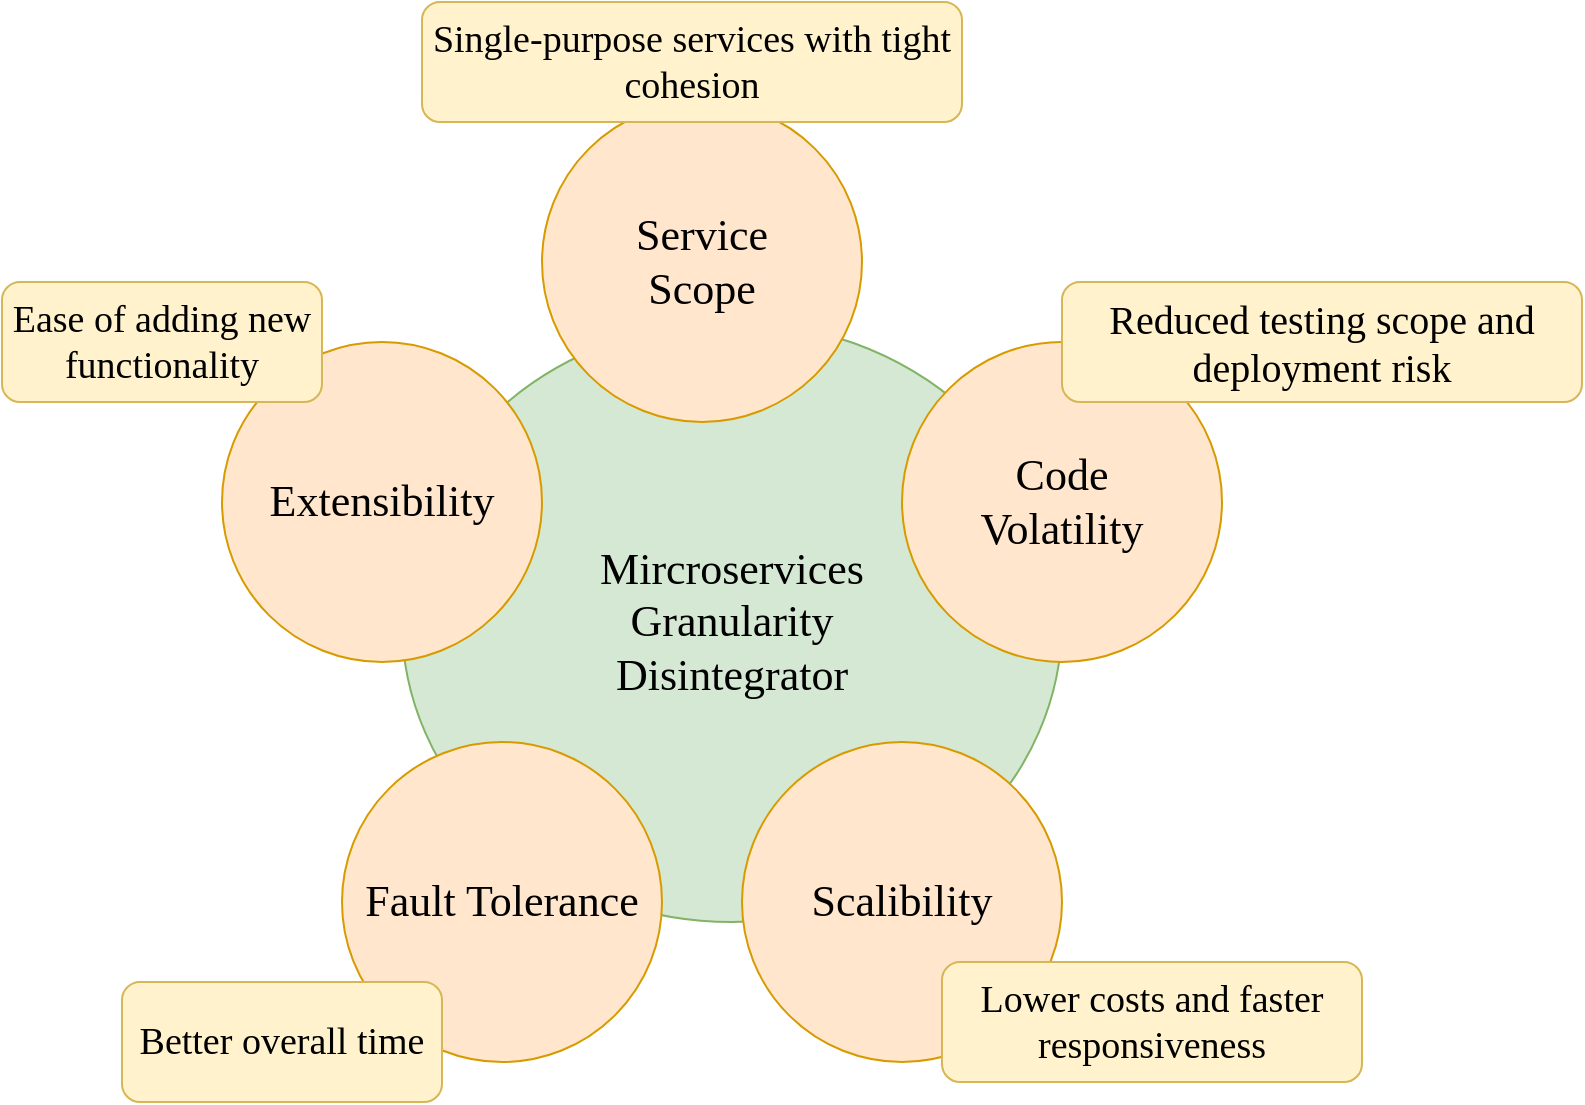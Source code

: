 <mxfile version="21.1.5" type="github">
  <diagram name="Page-1" id="dd472eb7-4b8b-5cd9-a60b-b15522922e76">
    <mxGraphModel dx="1588" dy="860" grid="1" gridSize="10" guides="1" tooltips="1" connect="1" arrows="1" fold="1" page="1" pageScale="1" pageWidth="1100" pageHeight="850" background="none" math="0" shadow="0">
      <root>
        <mxCell id="0" />
        <mxCell id="1" parent="0" />
        <mxCell id="374e34682ed331ee-1" value="Mircroservices&lt;br&gt;Granularity&lt;br&gt;Disintegrator" style="ellipse;whiteSpace=wrap;html=1;rounded=0;shadow=0;dashed=0;comic=0;fontFamily=Verdana;fontSize=22;fillColor=#d5e8d4;strokeColor=#82b366;" parent="1" vertex="1">
          <mxGeometry x="400" y="280" width="330" height="300" as="geometry" />
        </mxCell>
        <mxCell id="45236fa5f4b8e91a-1" value="&lt;font face=&quot;Comic Sans MS&quot;&gt;Extensibility&lt;/font&gt;" style="ellipse;whiteSpace=wrap;html=1;rounded=0;shadow=0;dashed=0;comic=0;fontFamily=Verdana;fontSize=22;fillColor=#ffe6cc;strokeColor=#d79b00;" parent="1" vertex="1">
          <mxGeometry x="310" y="290" width="160" height="160" as="geometry" />
        </mxCell>
        <mxCell id="45236fa5f4b8e91a-2" value="&lt;font face=&quot;Comic Sans MS&quot;&gt;Fault Tolerance&lt;/font&gt;" style="ellipse;whiteSpace=wrap;html=1;rounded=0;shadow=0;dashed=0;comic=0;fontFamily=Verdana;fontSize=22;fillColor=#ffe6cc;strokeColor=#d79b00;" parent="1" vertex="1">
          <mxGeometry x="370" y="490" width="160" height="160" as="geometry" />
        </mxCell>
        <mxCell id="45236fa5f4b8e91a-3" value="&lt;font face=&quot;Comic Sans MS&quot;&gt;Code &lt;br&gt;Volatility&lt;/font&gt;" style="ellipse;whiteSpace=wrap;html=1;rounded=0;shadow=0;dashed=0;comic=0;fontFamily=Verdana;fontSize=22;fillColor=#ffe6cc;strokeColor=#d79b00;" parent="1" vertex="1">
          <mxGeometry x="650" y="290" width="160" height="160" as="geometry" />
        </mxCell>
        <mxCell id="45236fa5f4b8e91a-6" value="&lt;font face=&quot;Comic Sans MS&quot;&gt;Service &lt;br&gt;Scope&lt;/font&gt;" style="ellipse;whiteSpace=wrap;html=1;rounded=0;shadow=0;dashed=0;comic=0;fontFamily=Verdana;fontSize=22;fillColor=#ffe6cc;strokeColor=#d79b00;" parent="1" vertex="1">
          <mxGeometry x="470" y="170" width="160" height="160" as="geometry" />
        </mxCell>
        <mxCell id="45236fa5f4b8e91a-7" value="&lt;font face=&quot;Comic Sans MS&quot;&gt;Scalibility&lt;/font&gt;" style="ellipse;whiteSpace=wrap;html=1;rounded=0;shadow=0;dashed=0;comic=0;fontFamily=Verdana;fontSize=22;fillColor=#ffe6cc;strokeColor=#d79b00;" parent="1" vertex="1">
          <mxGeometry x="570" y="490" width="160" height="160" as="geometry" />
        </mxCell>
        <mxCell id="CQt51HmUX0_VK2B77V9Q-6" value="&lt;font face=&quot;Comic Sans MS&quot; style=&quot;font-size: 19px;&quot;&gt;Single-purpose services with tight cohesion&lt;/font&gt;" style="rounded=1;whiteSpace=wrap;html=1;fillColor=#fff2cc;strokeColor=#d6b656;" vertex="1" parent="1">
          <mxGeometry x="410" y="120" width="270" height="60" as="geometry" />
        </mxCell>
        <mxCell id="CQt51HmUX0_VK2B77V9Q-7" value="&lt;font face=&quot;Comic Sans MS&quot; style=&quot;font-size: 20px;&quot;&gt;Reduced testing scope and deployment risk&lt;/font&gt;" style="rounded=1;whiteSpace=wrap;html=1;fillColor=#fff2cc;strokeColor=#d6b656;" vertex="1" parent="1">
          <mxGeometry x="730" y="260" width="260" height="60" as="geometry" />
        </mxCell>
        <mxCell id="CQt51HmUX0_VK2B77V9Q-8" value="&lt;font face=&quot;Comic Sans MS&quot; style=&quot;font-size: 19px;&quot;&gt;Lower costs and faster responsiveness&lt;/font&gt;" style="rounded=1;whiteSpace=wrap;html=1;fillColor=#fff2cc;strokeColor=#d6b656;" vertex="1" parent="1">
          <mxGeometry x="670" y="600" width="210" height="60" as="geometry" />
        </mxCell>
        <mxCell id="CQt51HmUX0_VK2B77V9Q-9" value="&lt;font face=&quot;Comic Sans MS&quot; style=&quot;font-size: 19px;&quot;&gt;Better overall time&lt;/font&gt;" style="rounded=1;whiteSpace=wrap;html=1;fillColor=#fff2cc;strokeColor=#d6b656;" vertex="1" parent="1">
          <mxGeometry x="260" y="610" width="160" height="60" as="geometry" />
        </mxCell>
        <mxCell id="CQt51HmUX0_VK2B77V9Q-10" value="&lt;font face=&quot;Comic Sans MS&quot; style=&quot;font-size: 19px;&quot;&gt;Ease of adding new functionality&lt;/font&gt;" style="rounded=1;whiteSpace=wrap;html=1;fillColor=#fff2cc;strokeColor=#d6b656;" vertex="1" parent="1">
          <mxGeometry x="200" y="260" width="160" height="60" as="geometry" />
        </mxCell>
      </root>
    </mxGraphModel>
  </diagram>
</mxfile>
